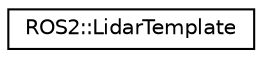 digraph "Graphical Class Hierarchy"
{
 // LATEX_PDF_SIZE
  edge [fontname="Helvetica",fontsize="10",labelfontname="Helvetica",labelfontsize="10"];
  node [fontname="Helvetica",fontsize="10",shape=record];
  rankdir="LR";
  Node0 [label="ROS2::LidarTemplate",height=0.2,width=0.4,color="black", fillcolor="white", style="filled",URL="$struct_r_o_s2_1_1_lidar_template.html",tooltip=" "];
}
